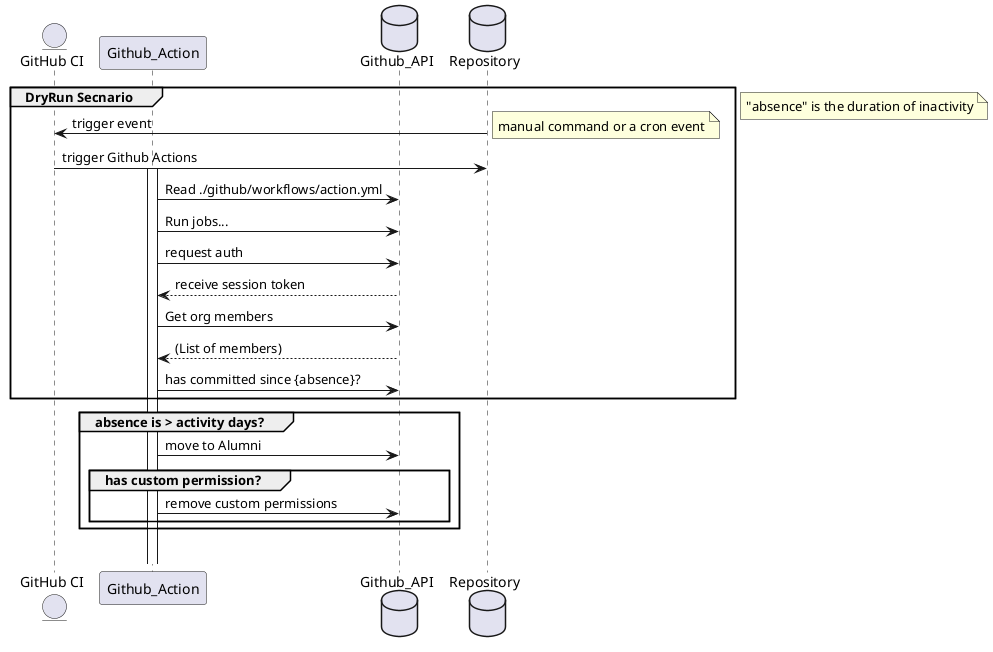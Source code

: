 @startuml
entity "GitHub CI" as s
participant Github_Action as action
database Github_API as gh
database Repository as repo

group DryRun Secnario
s <- repo: trigger event
note right
manual command or a cron event
end note
s -> repo: trigger Github Actions

activate action
action -> gh: Read ./github/workflows/action.yml
action -> gh: Run jobs...
action -> gh: request auth
action <-- gh: receive session token
action -> gh: Get org members
action <--  gh:(List of members)
action -> gh: has committed since {absence}?

end group

note right
"absence" is the duration of inactivity
end note

group absence is > activity days?
    action -> gh: move to Alumni
    group has custom permission?
    action -> gh: remove custom permissions
    end
    deactivate
    end


group
@enduml